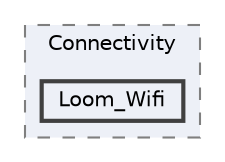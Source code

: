 digraph "C:/Users/Will/AppData/Local/Arduino15/packages/loom4/hardware/samd/4.0.6/libraries/Loom/src/Internet/Connectivity/Loom_Wifi"
{
 // LATEX_PDF_SIZE
  bgcolor="transparent";
  edge [fontname=Helvetica,fontsize=10,labelfontname=Helvetica,labelfontsize=10];
  node [fontname=Helvetica,fontsize=10,shape=box,height=0.2,width=0.4];
  compound=true
  subgraph clusterdir_a0ad8ff56e20223926cd03dc4f50dbf8 {
    graph [ bgcolor="#edf0f7", pencolor="grey50", label="Connectivity", fontname=Helvetica,fontsize=10 style="filled,dashed", URL="dir_a0ad8ff56e20223926cd03dc4f50dbf8.html",tooltip=""]
  dir_8a291ffb5c77da1b19a44f1f03832a10 [label="Loom_Wifi", fillcolor="#edf0f7", color="grey25", style="filled,bold", URL="dir_8a291ffb5c77da1b19a44f1f03832a10.html",tooltip=""];
  }
}
